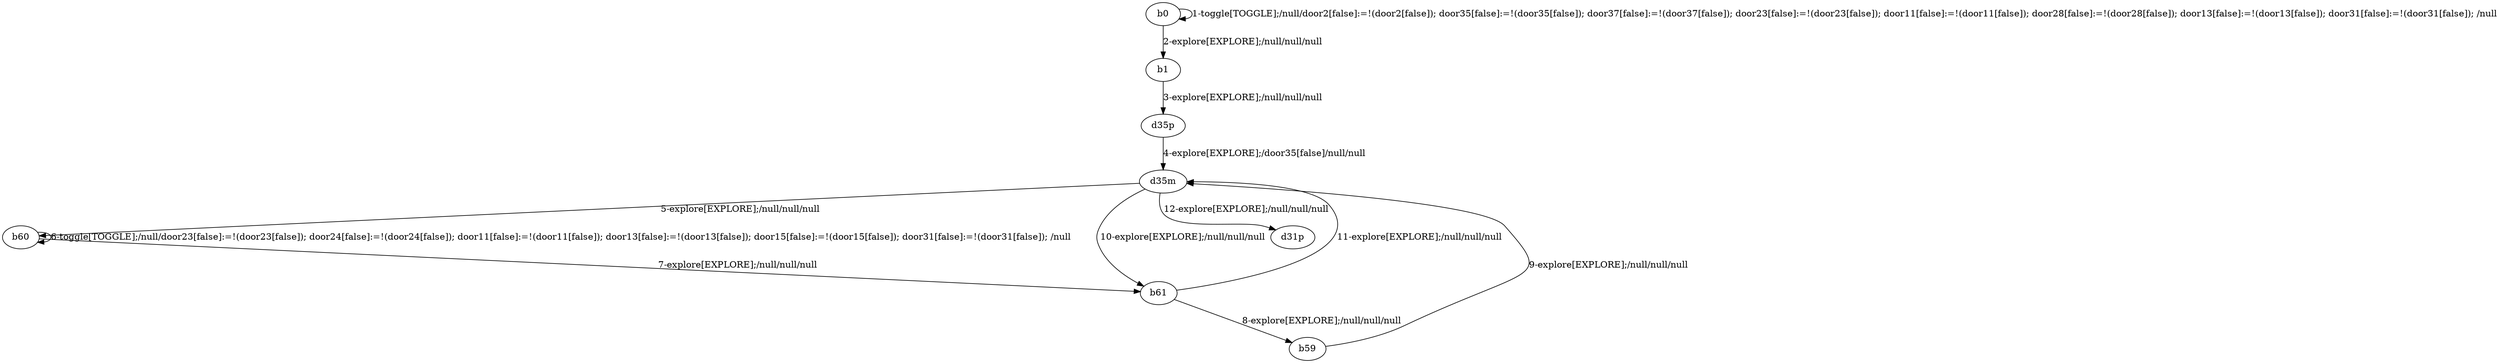 # Total number of goals covered by this test: 4
# b61 --> d35m
# b61 --> b59
# b59 --> d35m
# d35m --> b61

digraph g {
"b0" -> "b0" [label = "1-toggle[TOGGLE];/null/door2[false]:=!(door2[false]); door35[false]:=!(door35[false]); door37[false]:=!(door37[false]); door23[false]:=!(door23[false]); door11[false]:=!(door11[false]); door28[false]:=!(door28[false]); door13[false]:=!(door13[false]); door31[false]:=!(door31[false]); /null"];
"b0" -> "b1" [label = "2-explore[EXPLORE];/null/null/null"];
"b1" -> "d35p" [label = "3-explore[EXPLORE];/null/null/null"];
"d35p" -> "d35m" [label = "4-explore[EXPLORE];/door35[false]/null/null"];
"d35m" -> "b60" [label = "5-explore[EXPLORE];/null/null/null"];
"b60" -> "b60" [label = "6-toggle[TOGGLE];/null/door23[false]:=!(door23[false]); door24[false]:=!(door24[false]); door11[false]:=!(door11[false]); door13[false]:=!(door13[false]); door15[false]:=!(door15[false]); door31[false]:=!(door31[false]); /null"];
"b60" -> "b61" [label = "7-explore[EXPLORE];/null/null/null"];
"b61" -> "b59" [label = "8-explore[EXPLORE];/null/null/null"];
"b59" -> "d35m" [label = "9-explore[EXPLORE];/null/null/null"];
"d35m" -> "b61" [label = "10-explore[EXPLORE];/null/null/null"];
"b61" -> "d35m" [label = "11-explore[EXPLORE];/null/null/null"];
"d35m" -> "d31p" [label = "12-explore[EXPLORE];/null/null/null"];
}
